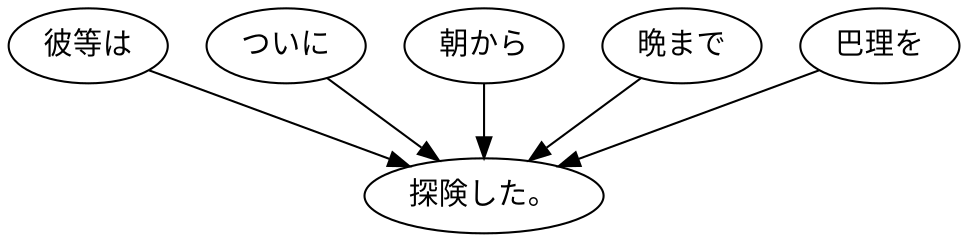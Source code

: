 digraph graph556 {
	node0 [label="彼等は"];
	node1 [label="ついに"];
	node2 [label="朝から"];
	node3 [label="晩まで"];
	node4 [label="巴理を"];
	node5 [label="探険した。"];
	node0 -> node5;
	node1 -> node5;
	node2 -> node5;
	node3 -> node5;
	node4 -> node5;
}
